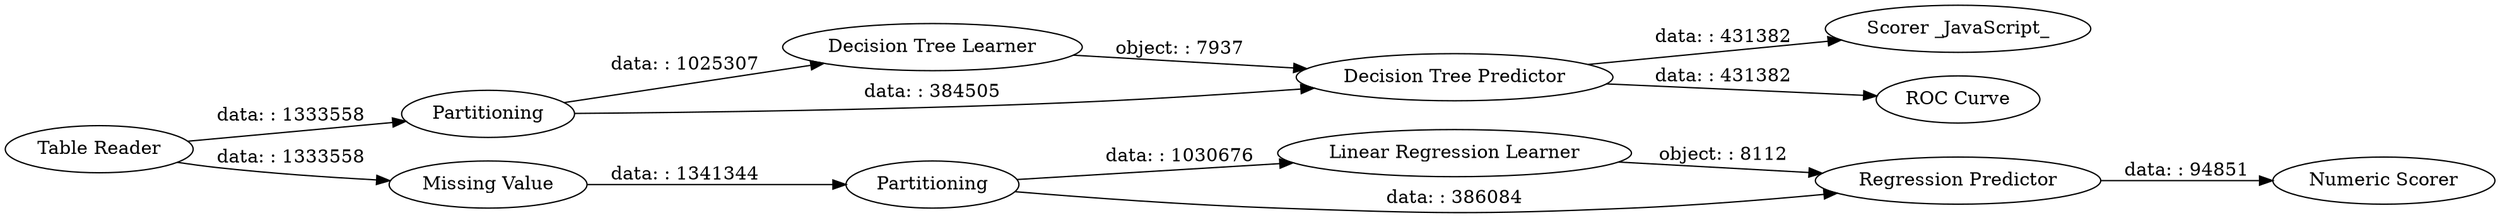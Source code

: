 digraph {
	"4756990872561783551_13" [label="Scorer _JavaScript_"]
	"4756990872561783551_9" [label="Numeric Scorer"]
	"4756990872561783551_17" [label="Decision Tree Learner"]
	"4756990872561783551_15" [label="ROC Curve"]
	"4756990872561783551_12" [label="Table Reader"]
	"4756990872561783551_16" [label=Partitioning]
	"4756990872561783551_11" [label="Missing Value"]
	"4756990872561783551_7" [label="Linear Regression Learner"]
	"4756990872561783551_6" [label=Partitioning]
	"4756990872561783551_14" [label="Decision Tree Predictor"]
	"4756990872561783551_8" [label="Regression Predictor"]
	"4756990872561783551_6" -> "4756990872561783551_8" [label="data: : 386084"]
	"4756990872561783551_12" -> "4756990872561783551_11" [label="data: : 1333558"]
	"4756990872561783551_17" -> "4756990872561783551_14" [label="object: : 7937"]
	"4756990872561783551_6" -> "4756990872561783551_7" [label="data: : 1030676"]
	"4756990872561783551_12" -> "4756990872561783551_16" [label="data: : 1333558"]
	"4756990872561783551_16" -> "4756990872561783551_14" [label="data: : 384505"]
	"4756990872561783551_14" -> "4756990872561783551_13" [label="data: : 431382"]
	"4756990872561783551_8" -> "4756990872561783551_9" [label="data: : 94851"]
	"4756990872561783551_11" -> "4756990872561783551_6" [label="data: : 1341344"]
	"4756990872561783551_14" -> "4756990872561783551_15" [label="data: : 431382"]
	"4756990872561783551_16" -> "4756990872561783551_17" [label="data: : 1025307"]
	"4756990872561783551_7" -> "4756990872561783551_8" [label="object: : 8112"]
	rankdir=LR
}
